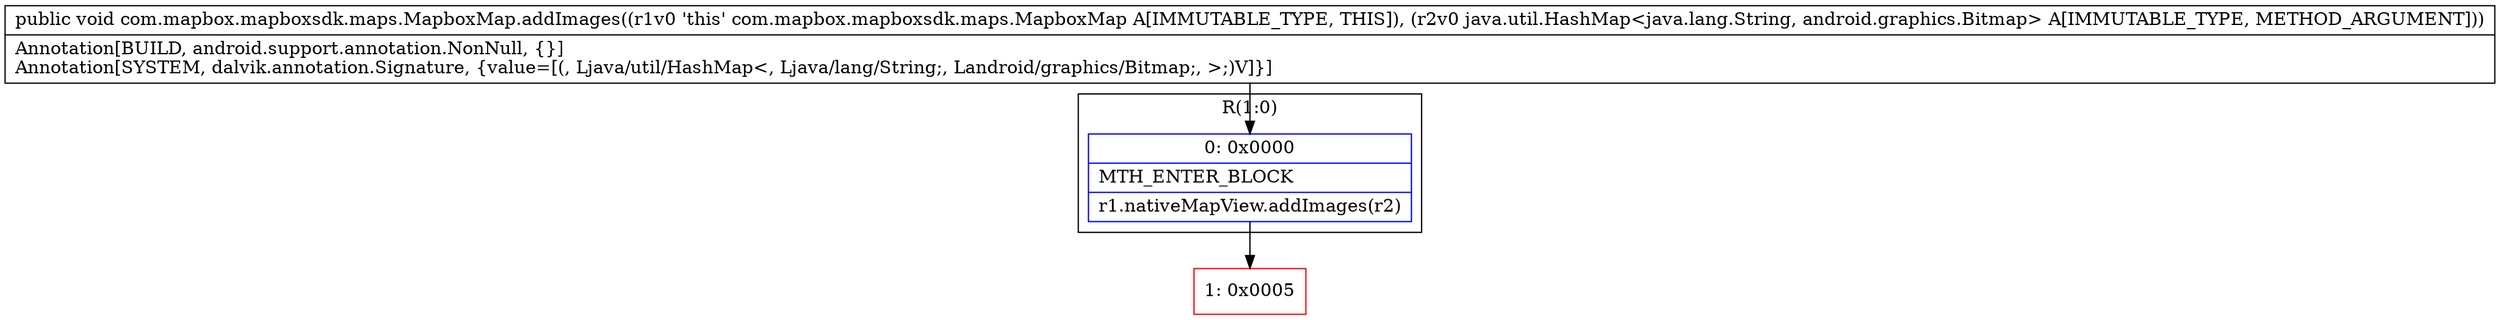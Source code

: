 digraph "CFG forcom.mapbox.mapboxsdk.maps.MapboxMap.addImages(Ljava\/util\/HashMap;)V" {
subgraph cluster_Region_740400547 {
label = "R(1:0)";
node [shape=record,color=blue];
Node_0 [shape=record,label="{0\:\ 0x0000|MTH_ENTER_BLOCK\l|r1.nativeMapView.addImages(r2)\l}"];
}
Node_1 [shape=record,color=red,label="{1\:\ 0x0005}"];
MethodNode[shape=record,label="{public void com.mapbox.mapboxsdk.maps.MapboxMap.addImages((r1v0 'this' com.mapbox.mapboxsdk.maps.MapboxMap A[IMMUTABLE_TYPE, THIS]), (r2v0 java.util.HashMap\<java.lang.String, android.graphics.Bitmap\> A[IMMUTABLE_TYPE, METHOD_ARGUMENT]))  | Annotation[BUILD, android.support.annotation.NonNull, \{\}]\lAnnotation[SYSTEM, dalvik.annotation.Signature, \{value=[(, Ljava\/util\/HashMap\<, Ljava\/lang\/String;, Landroid\/graphics\/Bitmap;, \>;)V]\}]\l}"];
MethodNode -> Node_0;
Node_0 -> Node_1;
}

